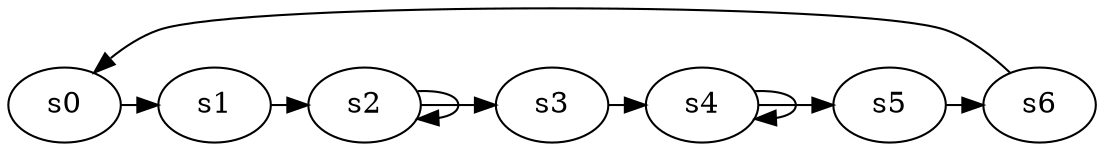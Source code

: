 digraph game_0491_cycle_7 {
    s0 [name="s0", player=1];
    s1 [name="s1", player=0, target=1];
    s2 [name="s2", player=0];
    s3 [name="s3", player=0];
    s4 [name="s4", player=1];
    s5 [name="s5", player=0];
    s6 [name="s6", player=0];

    s0 -> s1 [constraint="time % 4 == 0 || time % 4 == 2"];
    s1 -> s2 [constraint="time == 0 || time == 13 || time == 15 || time == 16 || time == 20"];
    s2 -> s3 [constraint="time % 2 == 1"];
    s3 -> s4 [constraint="time % 4 == 2 || time % 4 == 0"];
    s4 -> s5 [constraint="time == 4 || time == 15 || time == 22"];
    s5 -> s6 [constraint="!(time % 5 == 0)"];
    s6 -> s0 [constraint="time % 7 == 5"];
    s2 -> s2 [constraint="time % 3 == 0"];
    s4 -> s4 [constraint="time % 3 == 0"];
}
